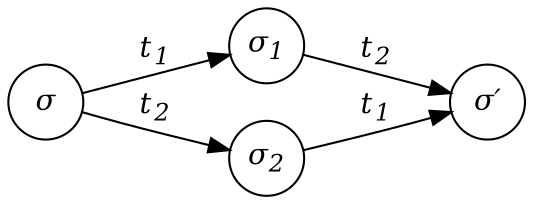 digraph Independence1 {
    rankdir=LR;
    node [shape=circle, fixedsize=true, fontname="Palatino-Italic"];
    edge [fontname="Palatino-Italic"];
    a [label=<&#963;>];
    b [label=<&#963;<sub>1</sub>>];
    c [label=<&#963;<sub>2</sub>>];
    d [label=<&#963;&#8242;>];
    a -> b [label=<  t<sub>1</sub>  >];
    b -> d [label=<  t<sub>2</sub>  >];
    a -> c [label=<  t<sub>2</sub>  >];
    c -> d [label=<  t<sub>1</sub>  >];
}
